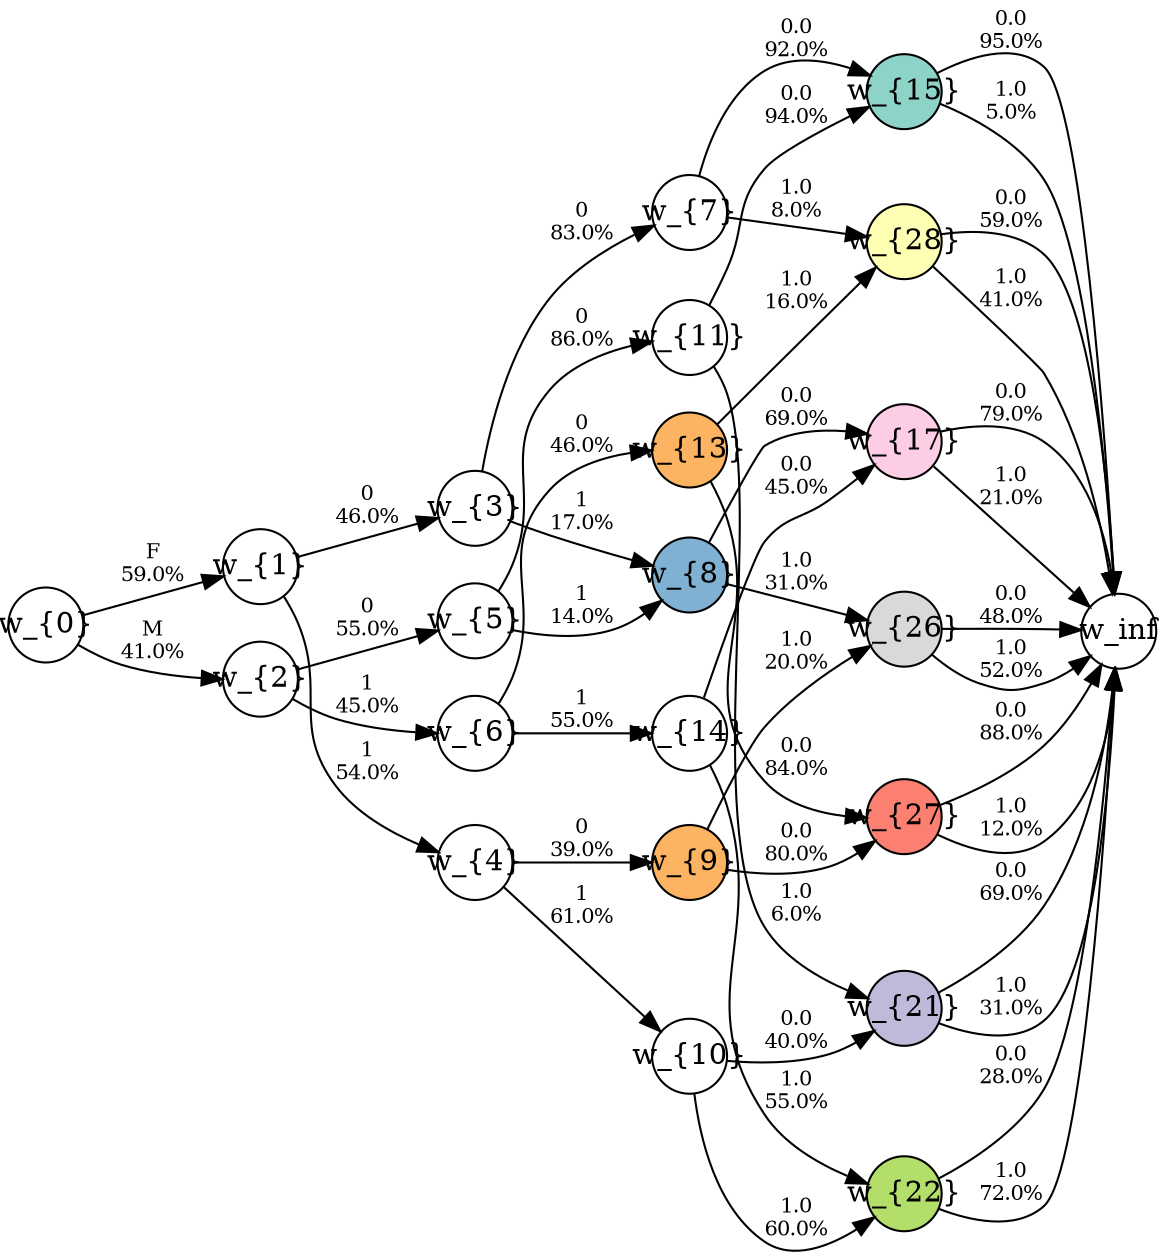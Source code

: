 digraph G {
rankdir=LR;
ranksep=0.5;
size=11.7;
"w_{0}" -> "w_{1}"  [color=black, fontsize="10.0", label="F\n59.0\%", labelfontcolor="#009933"];
"w_{0}" -> "w_{2}"  [color=black, fontsize="10.0", label="M\n41.0\%", labelfontcolor="#009933"];
"w_{1}" -> "w_{3}"  [color=black, fontsize="10.0", label="0\n46.0\%", labelfontcolor="#009933"];
"w_{1}" -> "w_{4}"  [color=black, fontsize="10.0", label="1\n54.0\%", labelfontcolor="#009933"];
"w_{2}" -> "w_{5}"  [color=black, fontsize="10.0", label="0\n55.0\%", labelfontcolor="#009933"];
"w_{2}" -> "w_{6}"  [color=black, fontsize="10.0", label="1\n45.0\%", labelfontcolor="#009933"];
"w_{3}" -> "w_{7}"  [color=black, fontsize="10.0", label="0\n83.0\%", labelfontcolor="#009933"];
"w_{3}" -> "w_{8}"  [color=black, fontsize="10.0", label="1\n17.0\%", labelfontcolor="#009933"];
"w_{4}" -> "w_{9}"  [color=black, fontsize="10.0", label="0\n39.0\%", labelfontcolor="#009933"];
"w_{4}" -> "w_{10}"  [color=black, fontsize="10.0", label="1\n61.0\%", labelfontcolor="#009933"];
"w_{5}" -> "w_{11}"  [color=black, fontsize="10.0", label="0\n86.0\%", labelfontcolor="#009933"];
"w_{5}" -> "w_{8}"  [color=black, fontsize="10.0", label="1\n14.0\%", labelfontcolor="#009933"];
"w_{6}" -> "w_{13}"  [color=black, fontsize="10.0", label="0\n46.0\%", labelfontcolor="#009933"];
"w_{6}" -> "w_{14}"  [color=black, fontsize="10.0", label="1\n55.0\%", labelfontcolor="#009933"];
"w_{7}" -> "w_{15}"  [color=black, fontsize="10.0", label="0.0\n92.0\%", labelfontcolor="#009933"];
"w_{7}" -> "w_{28}"  [color=black, fontsize="10.0", label="1.0\n8.0\%", labelfontcolor="#009933"];
"w_{8}" -> "w_{17}"  [color=black, fontsize="10.0", label="0.0\n69.0\%", labelfontcolor="#009933"];
"w_{8}" -> "w_{26}"  [color=black, fontsize="10.0", label="1.0\n31.0\%", labelfontcolor="#009933"];
"w_{9}" -> "w_{27}"  [color=black, fontsize="10.0", label="0.0\n80.0\%", labelfontcolor="#009933"];
"w_{9}" -> "w_{26}"  [color=black, fontsize="10.0", label="1.0\n20.0\%", labelfontcolor="#009933"];
"w_{10}" -> "w_{21}"  [color=black, fontsize="10.0", label="0.0\n40.0\%", labelfontcolor="#009933"];
"w_{10}" -> "w_{22}"  [color=black, fontsize="10.0", label="1.0\n60.0\%", labelfontcolor="#009933"];
"w_{11}" -> "w_{15}"  [color=black, fontsize="10.0", label="0.0\n94.0\%", labelfontcolor="#009933"];
"w_{11}" -> "w_{21}"  [color=black, fontsize="10.0", label="1.0\n6.0\%", labelfontcolor="#009933"];
"w_{13}" -> "w_{27}"  [color=black, fontsize="10.0", label="0.0\n84.0\%", labelfontcolor="#009933"];
"w_{13}" -> "w_{28}"  [color=black, fontsize="10.0", label="1.0\n16.0\%", labelfontcolor="#009933"];
"w_{14}" -> "w_{17}"  [color=black, fontsize="10.0", label="0.0\n45.0\%", labelfontcolor="#009933"];
"w_{14}" -> "w_{22}"  [color=black, fontsize="10.0", label="1.0\n55.0\%", labelfontcolor="#009933"];
"w_{15}" -> w_inf  [color=black, fontsize="10.0", label="0.0\n95.0\%", labelfontcolor="#009933"];
"w_{15}" -> w_inf  [color=black, fontsize="10.0", label="1.0\n5.0\%", labelfontcolor="#009933"];
"w_{17}" -> w_inf  [color=black, fontsize="10.0", label="0.0\n79.0\%", labelfontcolor="#009933"];
"w_{17}" -> w_inf  [color=black, fontsize="10.0", label="1.0\n21.0\%", labelfontcolor="#009933"];
"w_{21}" -> w_inf  [color=black, fontsize="10.0", label="0.0\n69.0\%", labelfontcolor="#009933"];
"w_{21}" -> w_inf  [color=black, fontsize="10.0", label="1.0\n31.0\%", labelfontcolor="#009933"];
"w_{22}" -> w_inf  [color=black, fontsize="10.0", label="0.0\n28.0\%", labelfontcolor="#009933"];
"w_{22}" -> w_inf  [color=black, fontsize="10.0", label="1.0\n72.0\%", labelfontcolor="#009933"];
"w_{26}" -> w_inf  [color=black, fontsize="10.0", label="0.0\n48.0\%", labelfontcolor="#009933"];
"w_{26}" -> w_inf  [color=black, fontsize="10.0", label="1.0\n52.0\%", labelfontcolor="#009933"];
"w_{27}" -> w_inf  [color=black, fontsize="10.0", label="0.0\n88.0\%", labelfontcolor="#009933"];
"w_{27}" -> w_inf  [color=black, fontsize="10.0", label="1.0\n12.0\%", labelfontcolor="#009933"];
"w_{28}" -> w_inf  [color=black, fontsize="10.0", label="0.0\n59.0\%", labelfontcolor="#009933"];
"w_{28}" -> w_inf  [color=black, fontsize="10.0", label="1.0\n41.0\%", labelfontcolor="#009933"];
"w_{0}" [fillcolor=white, fixedsize=True, label="w_{0}", shape=circle, style=filled, width=0.5];
"w_{1}" [fillcolor=white, fixedsize=True, label="w_{1}", shape=circle, style=filled, width=0.5];
"w_{2}" [fillcolor=white, fixedsize=True, label="w_{2}", shape=circle, style=filled, width=0.5];
"w_{3}" [fillcolor=white, fixedsize=True, label="w_{3}", shape=circle, style=filled, width=0.5];
"w_{4}" [fillcolor=white, fixedsize=True, label="w_{4}", shape=circle, style=filled, width=0.5];
"w_{5}" [fillcolor=white, fixedsize=True, label="w_{5}", shape=circle, style=filled, width=0.5];
"w_{6}" [fillcolor=white, fixedsize=True, label="w_{6}", shape=circle, style=filled, width=0.5];
"w_{7}" [fillcolor=white, fixedsize=True, label="w_{7}", shape=circle, style=filled, width=0.5];
"w_{8}" [fillcolor="#80b1d3", fixedsize=True, label="w_{8}", shape=circle, style=filled, width=0.5];
"w_{9}" [fillcolor="#fdb462", fixedsize=True, label="w_{9}", shape=circle, style=filled, width=0.5];
"w_{10}" [fillcolor=white, fixedsize=True, label="w_{10}", shape=circle, style=filled, width=0.5];
"w_{11}" [fillcolor=white, fixedsize=True, label="w_{11}", shape=circle, style=filled, width=0.5];
"w_{13}" [fillcolor="#fdb462", fixedsize=True, label="w_{13}", shape=circle, style=filled, width=0.5];
"w_{14}" [fillcolor=white, fixedsize=True, label="w_{14}", shape=circle, style=filled, width=0.5];
"w_{15}" [fillcolor="#8dd3c7", fixedsize=True, label="w_{15}", shape=circle, style=filled, width=0.5];
"w_{17}" [fillcolor="#fccde5", fixedsize=True, label="w_{17}", shape=circle, style=filled, width=0.5];
"w_{21}" [fillcolor="#bebada", fixedsize=True, label="w_{21}", shape=circle, style=filled, width=0.5];
"w_{22}" [fillcolor="#b3de69", fixedsize=True, label="w_{22}", shape=circle, style=filled, width=0.5];
"w_{26}" [fillcolor="#d9d9d9", fixedsize=True, label="w_{26}", shape=circle, style=filled, width=0.5];
"w_{27}" [fillcolor="#fb8072", fixedsize=True, label="w_{27}", shape=circle, style=filled, width=0.5];
"w_{28}" [fillcolor="#ffffb3", fixedsize=True, label="w_{28}", shape=circle, style=filled, width=0.5];
w_inf [fillcolor=white, fixedsize=True, label=w_inf, shape=circle, style=filled, width=0.5];
}
